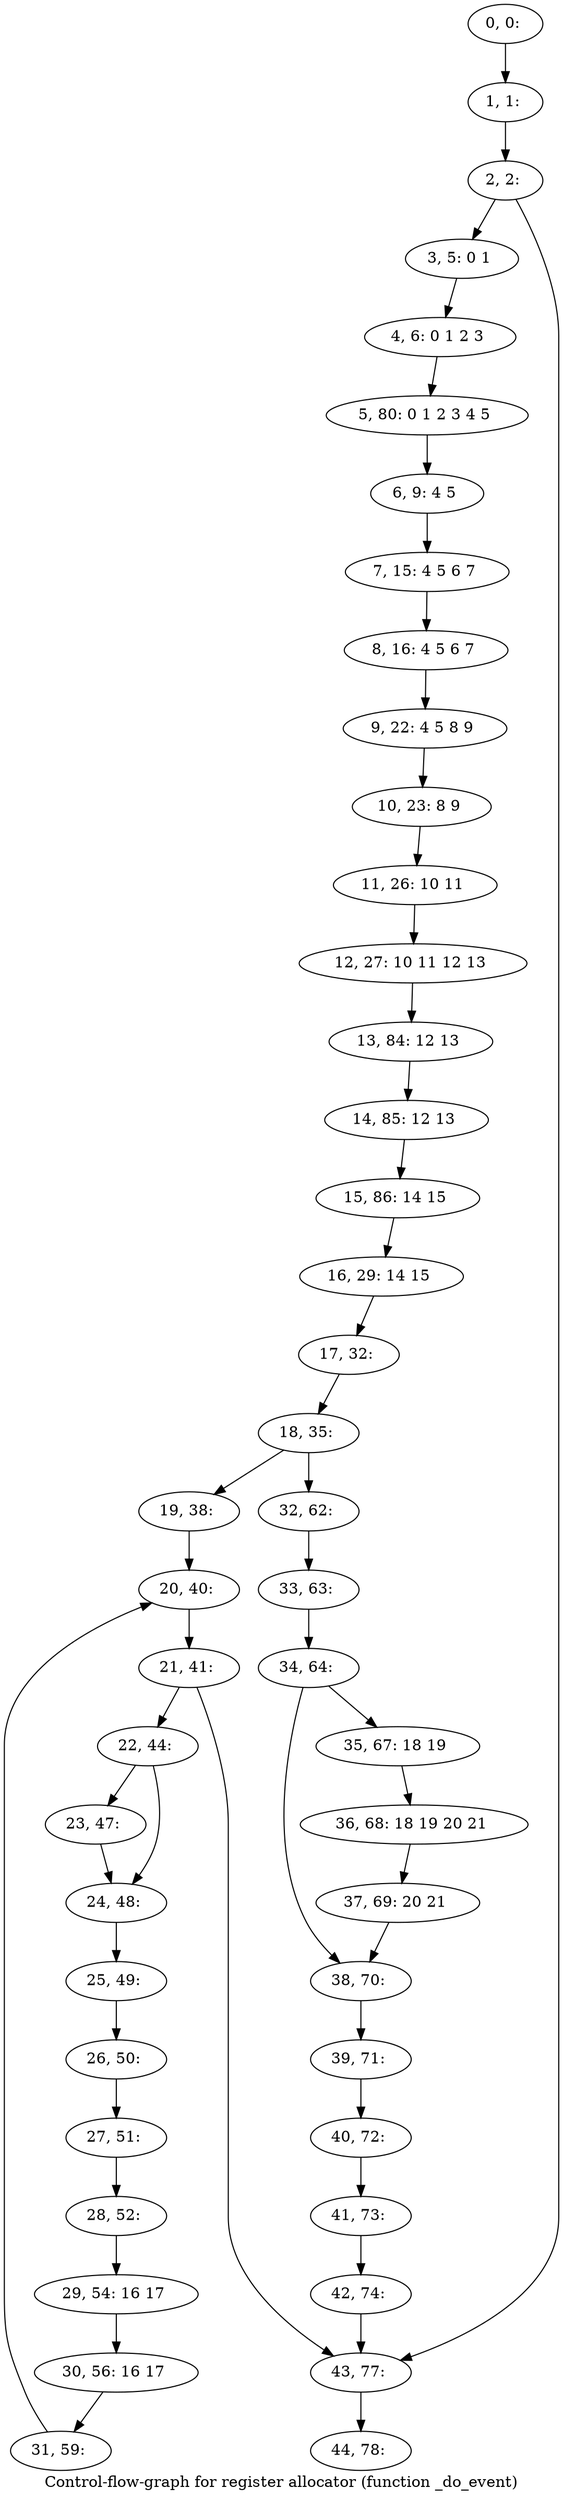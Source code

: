 digraph G {
graph [label="Control-flow-graph for register allocator (function _do_event)"]
0[label="0, 0: "];
1[label="1, 1: "];
2[label="2, 2: "];
3[label="3, 5: 0 1 "];
4[label="4, 6: 0 1 2 3 "];
5[label="5, 80: 0 1 2 3 4 5 "];
6[label="6, 9: 4 5 "];
7[label="7, 15: 4 5 6 7 "];
8[label="8, 16: 4 5 6 7 "];
9[label="9, 22: 4 5 8 9 "];
10[label="10, 23: 8 9 "];
11[label="11, 26: 10 11 "];
12[label="12, 27: 10 11 12 13 "];
13[label="13, 84: 12 13 "];
14[label="14, 85: 12 13 "];
15[label="15, 86: 14 15 "];
16[label="16, 29: 14 15 "];
17[label="17, 32: "];
18[label="18, 35: "];
19[label="19, 38: "];
20[label="20, 40: "];
21[label="21, 41: "];
22[label="22, 44: "];
23[label="23, 47: "];
24[label="24, 48: "];
25[label="25, 49: "];
26[label="26, 50: "];
27[label="27, 51: "];
28[label="28, 52: "];
29[label="29, 54: 16 17 "];
30[label="30, 56: 16 17 "];
31[label="31, 59: "];
32[label="32, 62: "];
33[label="33, 63: "];
34[label="34, 64: "];
35[label="35, 67: 18 19 "];
36[label="36, 68: 18 19 20 21 "];
37[label="37, 69: 20 21 "];
38[label="38, 70: "];
39[label="39, 71: "];
40[label="40, 72: "];
41[label="41, 73: "];
42[label="42, 74: "];
43[label="43, 77: "];
44[label="44, 78: "];
0->1 ;
1->2 ;
2->3 ;
2->43 ;
3->4 ;
4->5 ;
5->6 ;
6->7 ;
7->8 ;
8->9 ;
9->10 ;
10->11 ;
11->12 ;
12->13 ;
13->14 ;
14->15 ;
15->16 ;
16->17 ;
17->18 ;
18->19 ;
18->32 ;
19->20 ;
20->21 ;
21->22 ;
21->43 ;
22->23 ;
22->24 ;
23->24 ;
24->25 ;
25->26 ;
26->27 ;
27->28 ;
28->29 ;
29->30 ;
30->31 ;
31->20 ;
32->33 ;
33->34 ;
34->35 ;
34->38 ;
35->36 ;
36->37 ;
37->38 ;
38->39 ;
39->40 ;
40->41 ;
41->42 ;
42->43 ;
43->44 ;
}
